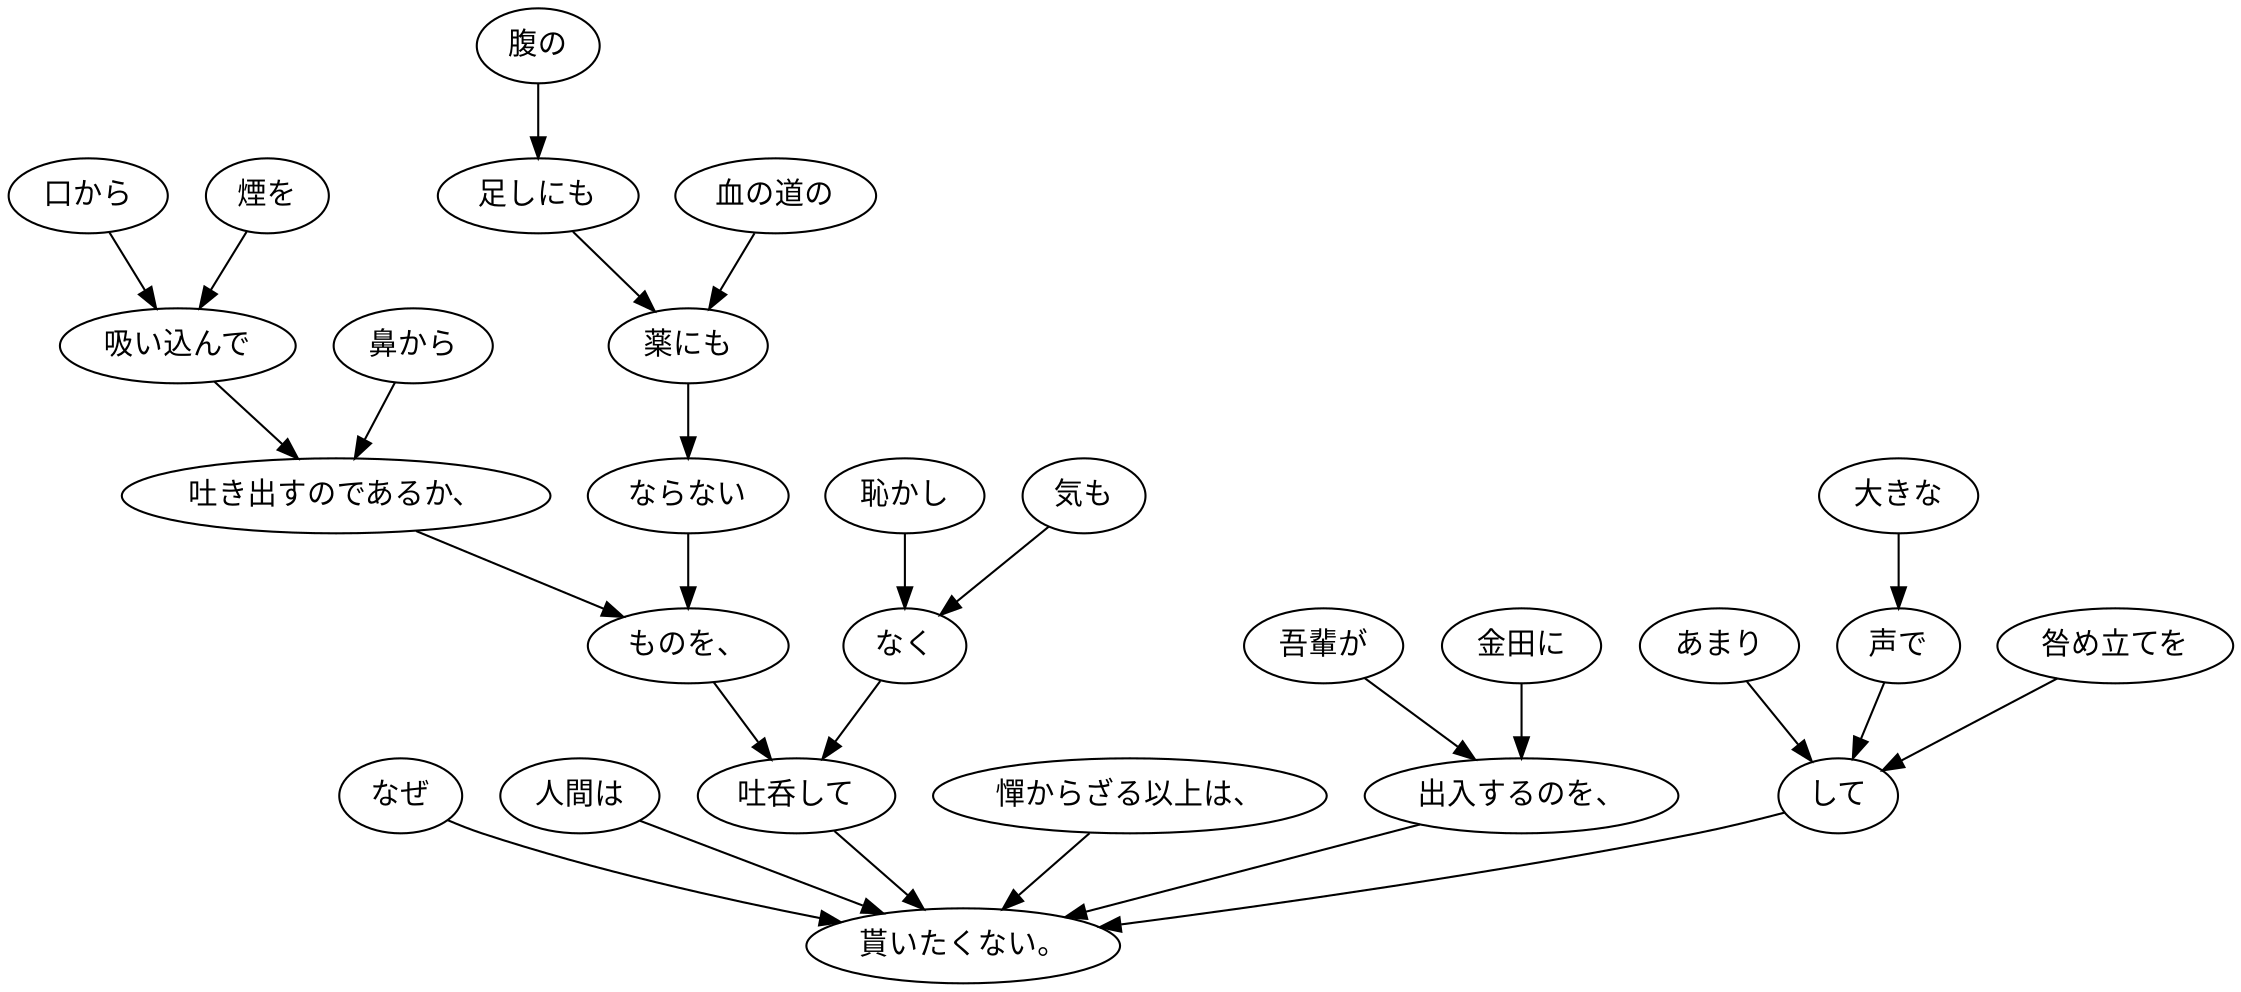 digraph graph2048 {
	node0 [label="なぜ"];
	node1 [label="人間は"];
	node2 [label="口から"];
	node3 [label="煙を"];
	node4 [label="吸い込んで"];
	node5 [label="鼻から"];
	node6 [label="吐き出すのであるか、"];
	node7 [label="腹の"];
	node8 [label="足しにも"];
	node9 [label="血の道の"];
	node10 [label="薬にも"];
	node11 [label="ならない"];
	node12 [label="ものを、"];
	node13 [label="恥かし"];
	node14 [label="気も"];
	node15 [label="なく"];
	node16 [label="吐呑して"];
	node17 [label="憚からざる以上は、"];
	node18 [label="吾輩が"];
	node19 [label="金田に"];
	node20 [label="出入するのを、"];
	node21 [label="あまり"];
	node22 [label="大きな"];
	node23 [label="声で"];
	node24 [label="咎め立てを"];
	node25 [label="して"];
	node26 [label="貰いたくない。"];
	node0 -> node26;
	node1 -> node26;
	node2 -> node4;
	node3 -> node4;
	node4 -> node6;
	node5 -> node6;
	node6 -> node12;
	node7 -> node8;
	node8 -> node10;
	node9 -> node10;
	node10 -> node11;
	node11 -> node12;
	node12 -> node16;
	node13 -> node15;
	node14 -> node15;
	node15 -> node16;
	node16 -> node26;
	node17 -> node26;
	node18 -> node20;
	node19 -> node20;
	node20 -> node26;
	node21 -> node25;
	node22 -> node23;
	node23 -> node25;
	node24 -> node25;
	node25 -> node26;
}
